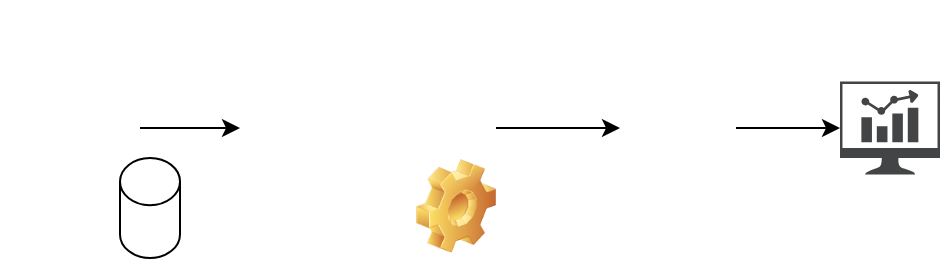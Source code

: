 <mxfile version="21.2.9" type="device">
  <diagram name="Page-1" id="r02E67NnSP81Oc-enKY0">
    <mxGraphModel dx="1050" dy="573" grid="1" gridSize="10" guides="1" tooltips="1" connect="1" arrows="1" fold="1" page="1" pageScale="1" pageWidth="850" pageHeight="1100" math="0" shadow="0">
      <root>
        <mxCell id="0" />
        <mxCell id="1" parent="0" />
        <mxCell id="fJz7q93cKGki-re5FPNt-1" value="" style="shape=image;html=1;verticalAlign=top;verticalLabelPosition=bottom;labelBackgroundColor=#ffffff;imageAspect=0;aspect=fixed;image=https://cdn0.iconfinder.com/data/icons/logos-microsoft-office-365/128/Microsoft_Office-09-128.png" vertex="1" parent="1">
          <mxGeometry x="30" y="160" width="70" height="70" as="geometry" />
        </mxCell>
        <mxCell id="fJz7q93cKGki-re5FPNt-2" value="" style="shape=image;html=1;verticalAlign=top;verticalLabelPosition=bottom;labelBackgroundColor=#ffffff;imageAspect=0;aspect=fixed;image=https://cdn4.iconfinder.com/data/icons/scripting-and-programming-languages/512/660277-Python_logo-128.png" vertex="1" parent="1">
          <mxGeometry x="150" y="131" width="128" height="128" as="geometry" />
        </mxCell>
        <mxCell id="fJz7q93cKGki-re5FPNt-3" value="" style="endArrow=classic;html=1;rounded=0;exitX=1;exitY=0.5;exitDx=0;exitDy=0;entryX=0;entryY=0.5;entryDx=0;entryDy=0;" edge="1" parent="1" source="fJz7q93cKGki-re5FPNt-1" target="fJz7q93cKGki-re5FPNt-2">
          <mxGeometry width="50" height="50" relative="1" as="geometry">
            <mxPoint x="400" y="320" as="sourcePoint" />
            <mxPoint x="450" y="270" as="targetPoint" />
          </mxGeometry>
        </mxCell>
        <mxCell id="fJz7q93cKGki-re5FPNt-4" value="" style="image;html=1;image=img/lib/clip_art/general/Gear_128x128.png" vertex="1" parent="1">
          <mxGeometry x="238" y="209" width="40" height="50" as="geometry" />
        </mxCell>
        <mxCell id="fJz7q93cKGki-re5FPNt-5" value="" style="shape=cylinder3;whiteSpace=wrap;html=1;boundedLbl=1;backgroundOutline=1;size=11.8;" vertex="1" parent="1">
          <mxGeometry x="90" y="210" width="30" height="50" as="geometry" />
        </mxCell>
        <mxCell id="fJz7q93cKGki-re5FPNt-6" value="" style="endArrow=classic;html=1;rounded=0;exitX=1;exitY=0.5;exitDx=0;exitDy=0;entryX=0;entryY=0.5;entryDx=0;entryDy=0;" edge="1" parent="1" source="fJz7q93cKGki-re5FPNt-2" target="fJz7q93cKGki-re5FPNt-8">
          <mxGeometry width="50" height="50" relative="1" as="geometry">
            <mxPoint x="310" y="195" as="sourcePoint" />
            <mxPoint x="340" y="195" as="targetPoint" />
          </mxGeometry>
        </mxCell>
        <mxCell id="fJz7q93cKGki-re5FPNt-7" value="" style="sketch=0;pointerEvents=1;shadow=0;dashed=0;html=1;strokeColor=none;fillColor=#434445;aspect=fixed;labelPosition=center;verticalLabelPosition=bottom;verticalAlign=top;align=center;outlineConnect=0;shape=mxgraph.vvd.nsx_dashboard;" vertex="1" parent="1">
          <mxGeometry x="450" y="171.75" width="50" height="46.5" as="geometry" />
        </mxCell>
        <mxCell id="fJz7q93cKGki-re5FPNt-8" value="" style="shape=image;html=1;verticalAlign=top;verticalLabelPosition=bottom;labelBackgroundColor=#ffffff;imageAspect=0;aspect=fixed;image=https://cdn0.iconfinder.com/data/icons/logos-microsoft-office-365/128/Microsoft_Office-07-128.png" vertex="1" parent="1">
          <mxGeometry x="340" y="166" width="58" height="58" as="geometry" />
        </mxCell>
        <mxCell id="fJz7q93cKGki-re5FPNt-11" value="" style="endArrow=classic;html=1;rounded=0;exitX=1;exitY=0.5;exitDx=0;exitDy=0;" edge="1" parent="1" source="fJz7q93cKGki-re5FPNt-8">
          <mxGeometry width="50" height="50" relative="1" as="geometry">
            <mxPoint x="410" y="310" as="sourcePoint" />
            <mxPoint x="450" y="195" as="targetPoint" />
          </mxGeometry>
        </mxCell>
      </root>
    </mxGraphModel>
  </diagram>
</mxfile>
